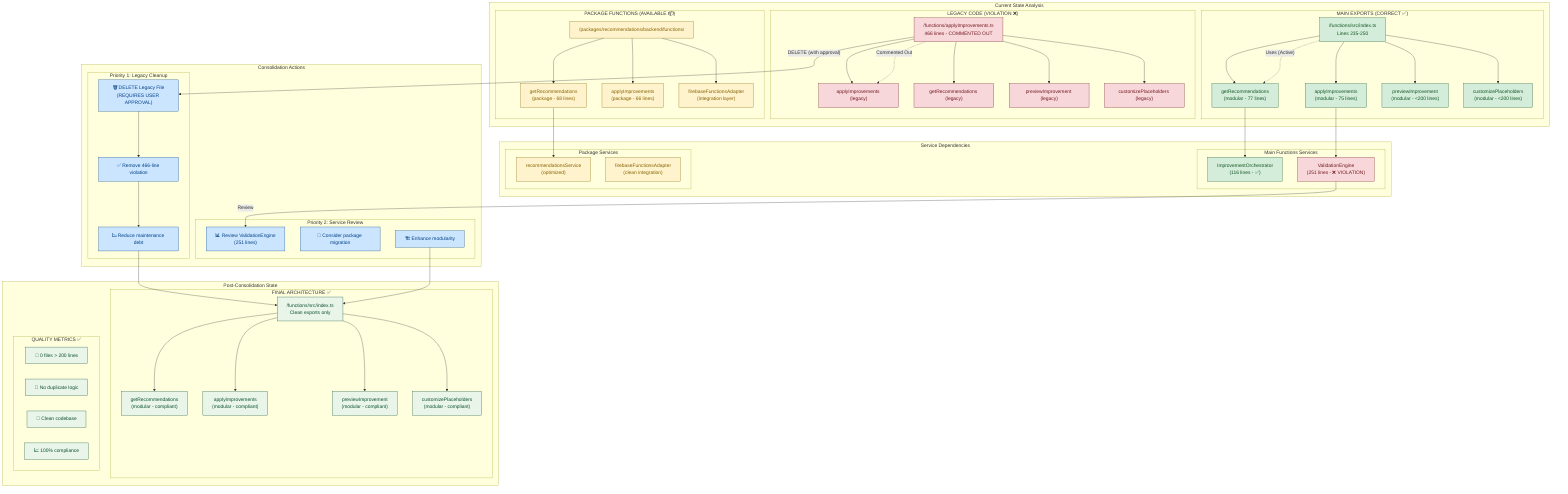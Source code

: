 graph TB
    subgraph "Current State Analysis"
        subgraph "MAIN EXPORTS (CORRECT ✅)"
            ME["/functions/src/index.ts<br/>Lines 235-250"]
            ME --> MF1["getRecommendations<br/>(modular - 77 lines)"]
            ME --> MF2["applyImprovements<br/>(modular - 75 lines)"]
            ME --> MF3["previewImprovement<br/>(modular - <200 lines)"]
            ME --> MF4["customizePlaceholders<br/>(modular - <200 lines)"]
        end
        
        subgraph "LEGACY CODE (VIOLATION ❌)"
            LC["/functions/applyImprovements.ts<br/>466 lines - COMMENTED OUT"]
            LC --> LF1["applyImprovements (legacy)"]
            LC --> LF2["getRecommendations (legacy)"]
            LC --> LF3["previewImprovement (legacy)"]
            LC --> LF4["customizePlaceholders (legacy)"]
        end
        
        subgraph "PACKAGE FUNCTIONS (AVAILABLE 📦)"
            PF["/packages/recommendations/backend/functions/"]
            PF --> PF1["getRecommendations<br/>(package - 68 lines)"]
            PF --> PF2["applyImprovements<br/>(package - 66 lines)"]
            PF --> PF3["firebaseFunctionsAdapter<br/>(integration layer)"]
        end
    end
    
    subgraph "Service Dependencies"
        subgraph "Main Functions Services"
            MS1["ImprovementOrchestrator<br/>(116 lines - ✅)"]
            MS2["ValidationEngine<br/>(251 lines - ❌ VIOLATION)"]
        end
        
        subgraph "Package Services"
            PS1["recommendationsService<br/>(optimized)"]
            PS2["firebaseFunctionsAdapter<br/>(clean integration)"]
        end
    end
    
    subgraph "Consolidation Actions"
        subgraph "Priority 1: Legacy Cleanup"
            A1["🗑️ DELETE Legacy File<br/>(REQUIRES USER APPROVAL)"]
            A2["✅ Remove 466-line violation"]
            A3["📉 Reduce maintenance debt"]
        end
        
        subgraph "Priority 2: Service Review"
            B1["📊 Review ValidationEngine<br/>(251 lines)"]
            B2["🔄 Consider package migration"]
            B3["🏗️ Enhance modularity"]
        end
    end
    
    subgraph "Post-Consolidation State"
        subgraph "FINAL ARCHITECTURE ✅"
            FA["/functions/src/index.ts<br/>Clean exports only"]
            FA --> FM1["getRecommendations<br/>(modular - compliant)"]
            FA --> FM2["applyImprovements<br/>(modular - compliant)"]
            FA --> FM3["previewImprovement<br/>(modular - compliant)"]
            FA --> FM4["customizePlaceholders<br/>(modular - compliant)"]
        end
        
        subgraph "QUALITY METRICS ✅"
            QM1["📏 0 files > 200 lines"]
            QM2["🔄 No duplicate logic"]
            QM3["🧹 Clean codebase"]
            QM4["📈 100% compliance"]
        end
    end
    
    %% Current state relationships
    ME -.->|"Uses (Active)"| MF1
    LC -.->|"Commented Out"| LF1
    MF1 --> MS1
    MF2 --> MS2
    PF1 --> PS1
    
    %% Consolidation flow
    LC -->|"DELETE (with approval)"| A1
    A1 --> A2
    A2 --> A3
    MS2 -->|"Review"| B1
    
    %% Final state
    A3 --> FA
    B3 --> FA
    
    %% Styling
    classDef correct fill:#d4edda,stroke:#155724,color:#155724
    classDef violation fill:#f8d7da,stroke:#721c24,color:#721c24
    classDef available fill:#fff3cd,stroke:#856404,color:#856404
    classDef action fill:#cce5ff,stroke:#004085,color:#004085
    classDef final fill:#e8f5e8,stroke:#0f5132,color:#0f5132
    
    class ME,MF1,MF2,MF3,MF4,MS1 correct
    class LC,LF1,LF2,LF3,LF4,MS2 violation
    class PF,PF1,PF2,PF3,PS1,PS2 available
    class A1,A2,A3,B1,B2,B3 action
    class FA,FM1,FM2,FM3,FM4,QM1,QM2,QM3,QM4 final